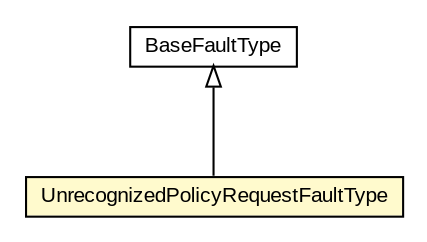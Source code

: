 #!/usr/local/bin/dot
#
# Class diagram 
# Generated by UMLGraph version R5_6-24-gf6e263 (http://www.umlgraph.org/)
#

digraph G {
	edge [fontname="arial",fontsize=10,labelfontname="arial",labelfontsize=10];
	node [fontname="arial",fontsize=10,shape=plaintext];
	nodesep=0.25;
	ranksep=0.5;
	// org.oasis_open.docs.wsn.b_2.UnrecognizedPolicyRequestFaultType
	c1194019 [label=<<table title="org.oasis_open.docs.wsn.b_2.UnrecognizedPolicyRequestFaultType" border="0" cellborder="1" cellspacing="0" cellpadding="2" port="p" bgcolor="lemonChiffon" href="./UnrecognizedPolicyRequestFaultType.html">
		<tr><td><table border="0" cellspacing="0" cellpadding="1">
<tr><td align="center" balign="center"> UnrecognizedPolicyRequestFaultType </td></tr>
		</table></td></tr>
		</table>>, URL="./UnrecognizedPolicyRequestFaultType.html", fontname="arial", fontcolor="black", fontsize=10.0];
	// org.oasis_open.docs.wsrf.bf_2.BaseFaultType
	c1194079 [label=<<table title="org.oasis_open.docs.wsrf.bf_2.BaseFaultType" border="0" cellborder="1" cellspacing="0" cellpadding="2" port="p" href="../../wsrf/bf_2/BaseFaultType.html">
		<tr><td><table border="0" cellspacing="0" cellpadding="1">
<tr><td align="center" balign="center"> BaseFaultType </td></tr>
		</table></td></tr>
		</table>>, URL="../../wsrf/bf_2/BaseFaultType.html", fontname="arial", fontcolor="black", fontsize=10.0];
	//org.oasis_open.docs.wsn.b_2.UnrecognizedPolicyRequestFaultType extends org.oasis_open.docs.wsrf.bf_2.BaseFaultType
	c1194079:p -> c1194019:p [dir=back,arrowtail=empty];
}

